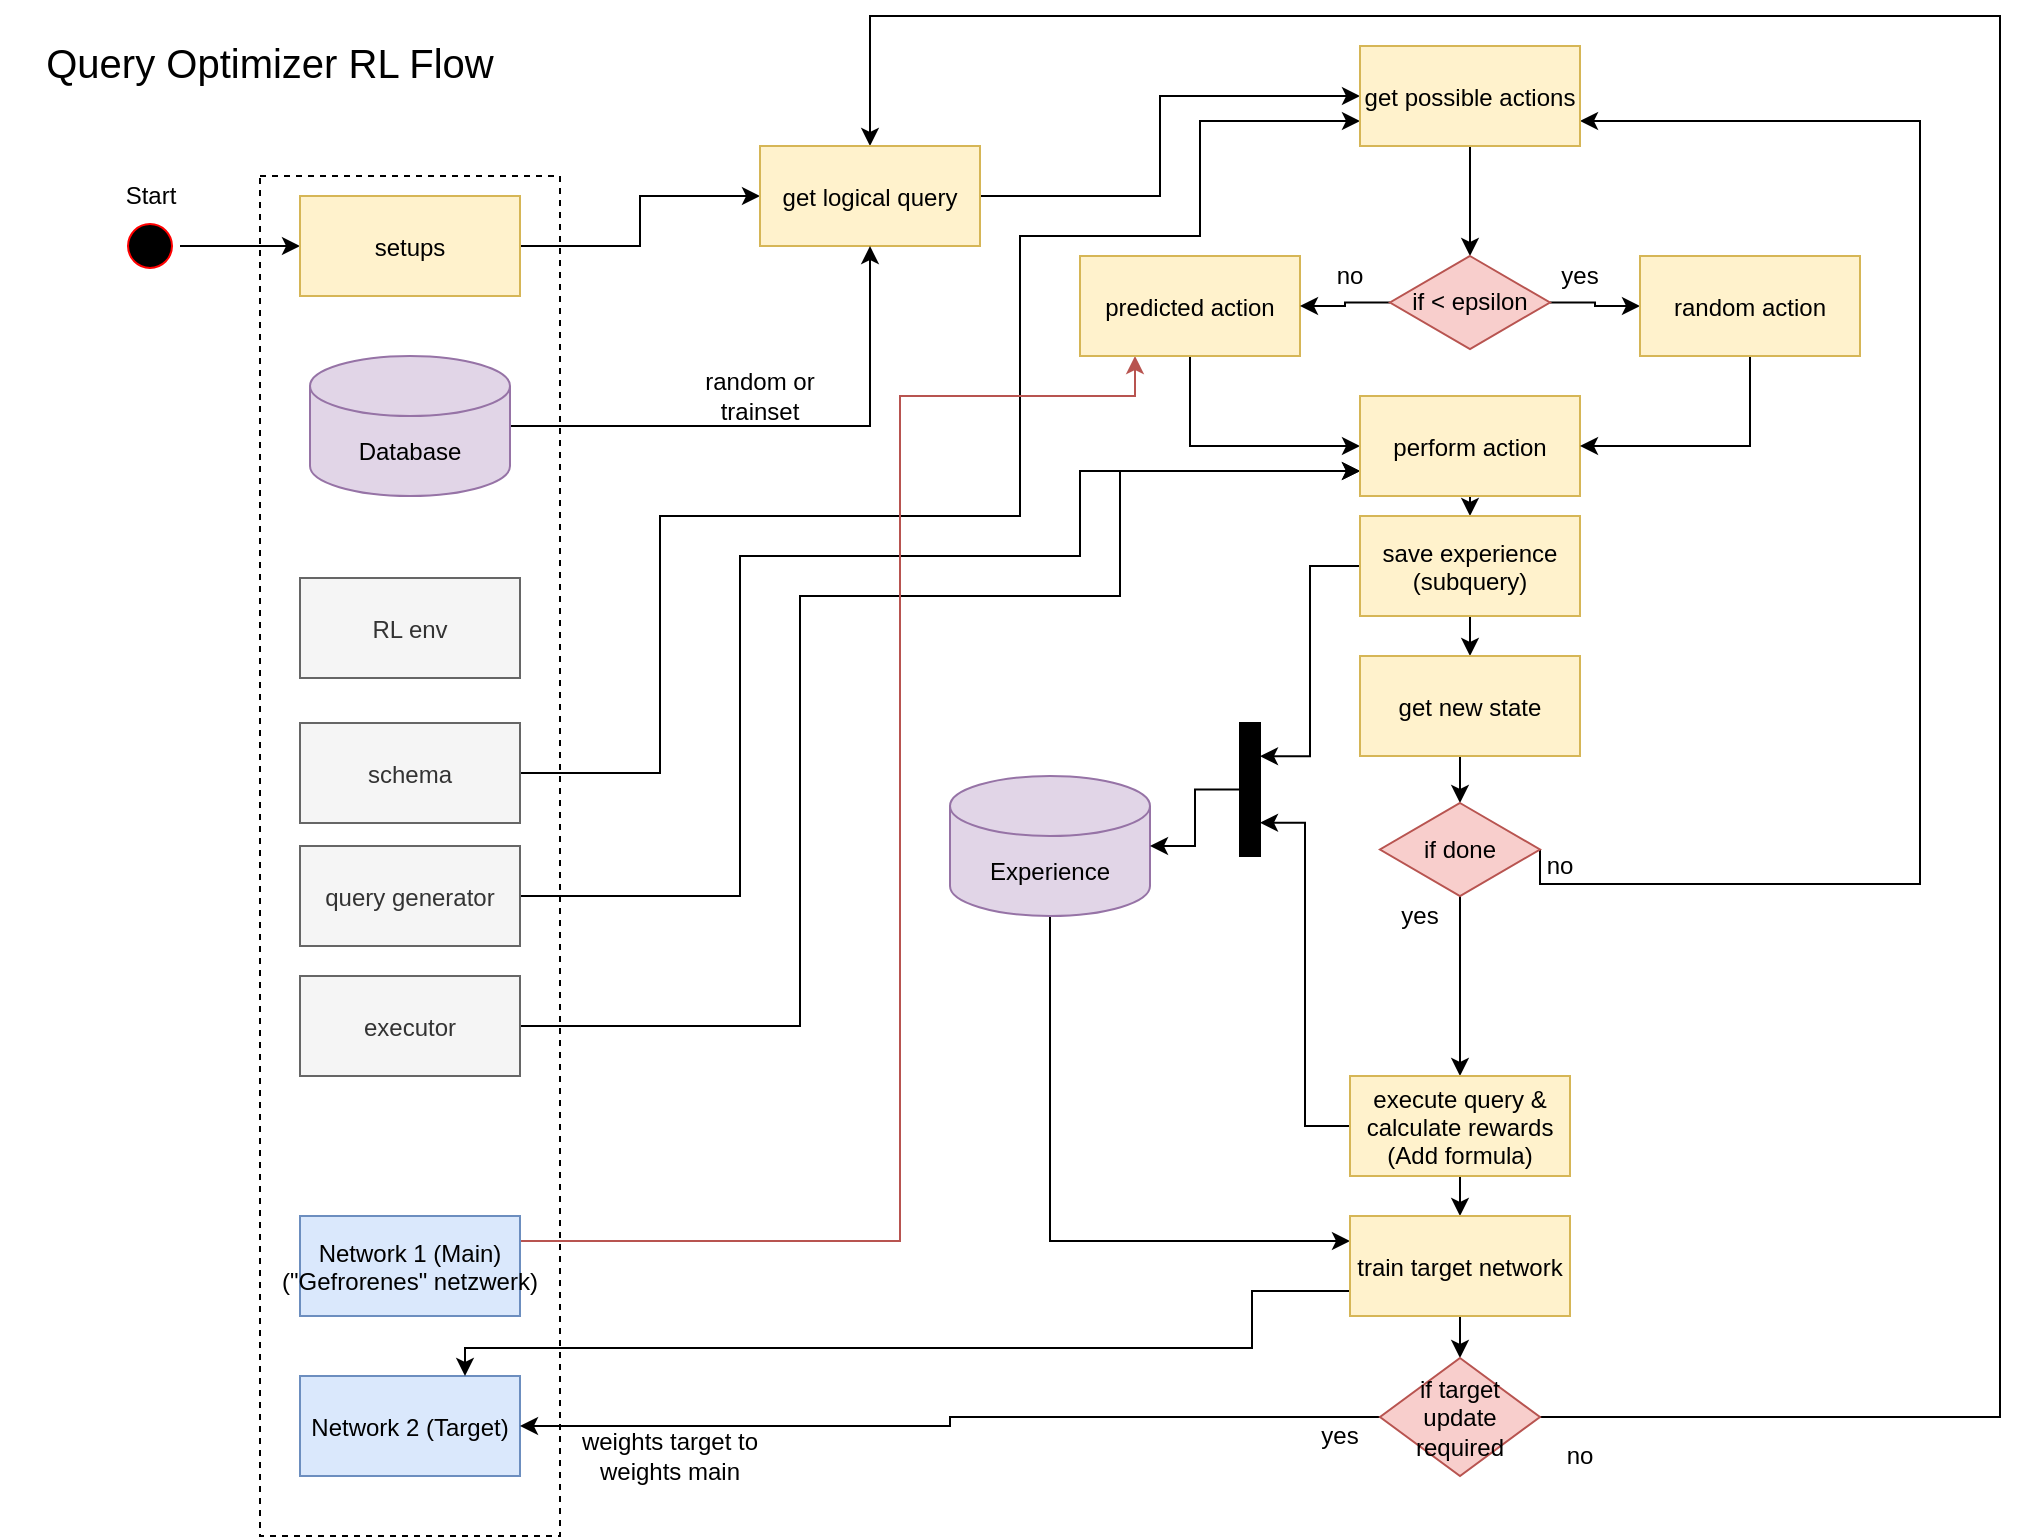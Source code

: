 <mxfile version="14.5.7" type="github">
  <diagram name="Page-1" id="e7e014a7-5840-1c2e-5031-d8a46d1fe8dd">
    <mxGraphModel dx="1422" dy="762" grid="0" gridSize="10" guides="1" tooltips="1" connect="1" arrows="1" fold="1" page="1" pageScale="1" pageWidth="1169" pageHeight="826" background="#ffffff" math="0" shadow="0">
      <root>
        <mxCell id="0" />
        <mxCell id="1" parent="0" />
        <mxCell id="-BK6sEllFb7gdvOe7oFn-75" value="" style="rounded=0;whiteSpace=wrap;html=1;dashed=1;fillColor=none;" vertex="1" parent="1">
          <mxGeometry x="140" y="90" width="150" height="680" as="geometry" />
        </mxCell>
        <mxCell id="-BK6sEllFb7gdvOe7oFn-44" style="edgeStyle=orthogonalEdgeStyle;rounded=0;orthogonalLoop=1;jettySize=auto;html=1;exitX=1;exitY=0.5;exitDx=0;exitDy=0;entryX=0;entryY=0.5;entryDx=0;entryDy=0;" edge="1" parent="1" source="13" target="15">
          <mxGeometry relative="1" as="geometry" />
        </mxCell>
        <mxCell id="13" value="" style="ellipse;shape=startState;fillColor=#000000;strokeColor=#ff0000;" parent="1" vertex="1">
          <mxGeometry x="70" y="110" width="30" height="30" as="geometry" />
        </mxCell>
        <mxCell id="-BK6sEllFb7gdvOe7oFn-96" style="edgeStyle=orthogonalEdgeStyle;rounded=0;orthogonalLoop=1;jettySize=auto;html=1;exitX=1;exitY=0.5;exitDx=0;exitDy=0;entryX=0;entryY=0.5;entryDx=0;entryDy=0;" edge="1" parent="1" source="15" target="-BK6sEllFb7gdvOe7oFn-94">
          <mxGeometry relative="1" as="geometry" />
        </mxCell>
        <mxCell id="15" value="setups" style="fillColor=#fff2cc;strokeColor=#d6b656;" parent="1" vertex="1">
          <mxGeometry x="160" y="100" width="110" height="50" as="geometry" />
        </mxCell>
        <mxCell id="-BK6sEllFb7gdvOe7oFn-41" value="Start" style="text;html=1;strokeColor=none;fillColor=none;align=center;verticalAlign=middle;whiteSpace=wrap;rounded=0;" vertex="1" parent="1">
          <mxGeometry x="42.5" y="90" width="85" height="20" as="geometry" />
        </mxCell>
        <mxCell id="-BK6sEllFb7gdvOe7oFn-42" value="RL env" style="fillColor=#f5f5f5;strokeColor=#666666;fontColor=#333333;" vertex="1" parent="1">
          <mxGeometry x="160" y="291" width="110" height="50" as="geometry" />
        </mxCell>
        <mxCell id="-BK6sEllFb7gdvOe7oFn-114" style="edgeStyle=orthogonalEdgeStyle;rounded=0;orthogonalLoop=1;jettySize=auto;html=1;exitX=1;exitY=0.5;exitDx=0;exitDy=0;entryX=0;entryY=0.75;entryDx=0;entryDy=0;" edge="1" parent="1" source="-BK6sEllFb7gdvOe7oFn-45" target="-BK6sEllFb7gdvOe7oFn-97">
          <mxGeometry relative="1" as="geometry">
            <Array as="points">
              <mxPoint x="340" y="389" />
              <mxPoint x="340" y="260" />
              <mxPoint x="520" y="260" />
              <mxPoint x="520" y="120" />
              <mxPoint x="610" y="120" />
              <mxPoint x="610" y="63" />
            </Array>
          </mxGeometry>
        </mxCell>
        <mxCell id="-BK6sEllFb7gdvOe7oFn-45" value="schema" style="fillColor=#f5f5f5;strokeColor=#666666;fontColor=#333333;" vertex="1" parent="1">
          <mxGeometry x="160" y="363.5" width="110" height="50" as="geometry" />
        </mxCell>
        <mxCell id="-BK6sEllFb7gdvOe7oFn-117" style="edgeStyle=orthogonalEdgeStyle;rounded=0;orthogonalLoop=1;jettySize=auto;html=1;exitX=1;exitY=0.5;exitDx=0;exitDy=0;entryX=0;entryY=0.75;entryDx=0;entryDy=0;" edge="1" parent="1" source="-BK6sEllFb7gdvOe7oFn-47" target="-BK6sEllFb7gdvOe7oFn-52">
          <mxGeometry relative="1" as="geometry">
            <Array as="points">
              <mxPoint x="380" y="450" />
              <mxPoint x="380" y="280" />
              <mxPoint x="550" y="280" />
              <mxPoint x="550" y="238" />
            </Array>
          </mxGeometry>
        </mxCell>
        <mxCell id="-BK6sEllFb7gdvOe7oFn-47" value="query generator" style="fillColor=#f5f5f5;strokeColor=#666666;fontColor=#333333;" vertex="1" parent="1">
          <mxGeometry x="160" y="425" width="110" height="50" as="geometry" />
        </mxCell>
        <mxCell id="-BK6sEllFb7gdvOe7oFn-116" style="edgeStyle=orthogonalEdgeStyle;rounded=0;orthogonalLoop=1;jettySize=auto;html=1;exitX=1;exitY=0.5;exitDx=0;exitDy=0;entryX=0;entryY=0.75;entryDx=0;entryDy=0;" edge="1" parent="1" source="-BK6sEllFb7gdvOe7oFn-48" target="-BK6sEllFb7gdvOe7oFn-52">
          <mxGeometry relative="1" as="geometry">
            <Array as="points">
              <mxPoint x="410" y="515" />
              <mxPoint x="410" y="300" />
              <mxPoint x="570" y="300" />
              <mxPoint x="570" y="238" />
            </Array>
          </mxGeometry>
        </mxCell>
        <mxCell id="-BK6sEllFb7gdvOe7oFn-48" value="executor" style="fillColor=#f5f5f5;strokeColor=#666666;fontColor=#333333;" vertex="1" parent="1">
          <mxGeometry x="160" y="490" width="110" height="50" as="geometry" />
        </mxCell>
        <mxCell id="-BK6sEllFb7gdvOe7oFn-120" style="edgeStyle=orthogonalEdgeStyle;rounded=0;orthogonalLoop=1;jettySize=auto;html=1;exitX=1;exitY=0.25;exitDx=0;exitDy=0;entryX=0.25;entryY=1;entryDx=0;entryDy=0;fillColor=#f8cecc;strokeColor=#b85450;" edge="1" parent="1" source="-BK6sEllFb7gdvOe7oFn-49" target="-BK6sEllFb7gdvOe7oFn-51">
          <mxGeometry relative="1" as="geometry">
            <Array as="points">
              <mxPoint x="460" y="623" />
              <mxPoint x="460" y="200" />
              <mxPoint x="578" y="200" />
            </Array>
          </mxGeometry>
        </mxCell>
        <mxCell id="-BK6sEllFb7gdvOe7oFn-49" value="Network 1 (Main)&#xa;(&quot;Gefrorenes&quot; netzwerk)" style="fillColor=#dae8fc;strokeColor=#6c8ebf;" vertex="1" parent="1">
          <mxGeometry x="160" y="610" width="110" height="50" as="geometry" />
        </mxCell>
        <mxCell id="-BK6sEllFb7gdvOe7oFn-50" value="Network 2 (Target)" style="fillColor=#dae8fc;strokeColor=#6c8ebf;" vertex="1" parent="1">
          <mxGeometry x="160" y="690" width="110" height="50" as="geometry" />
        </mxCell>
        <mxCell id="-BK6sEllFb7gdvOe7oFn-109" style="edgeStyle=orthogonalEdgeStyle;rounded=0;orthogonalLoop=1;jettySize=auto;html=1;exitX=0.5;exitY=1;exitDx=0;exitDy=0;entryX=0;entryY=0.5;entryDx=0;entryDy=0;" edge="1" parent="1" source="-BK6sEllFb7gdvOe7oFn-51" target="-BK6sEllFb7gdvOe7oFn-52">
          <mxGeometry relative="1" as="geometry" />
        </mxCell>
        <mxCell id="-BK6sEllFb7gdvOe7oFn-51" value="predicted action" style="fillColor=#fff2cc;strokeColor=#d6b656;" vertex="1" parent="1">
          <mxGeometry x="550" y="130" width="110" height="50" as="geometry" />
        </mxCell>
        <mxCell id="-BK6sEllFb7gdvOe7oFn-118" style="edgeStyle=orthogonalEdgeStyle;rounded=0;orthogonalLoop=1;jettySize=auto;html=1;exitX=0.5;exitY=1;exitDx=0;exitDy=0;entryX=0.5;entryY=0;entryDx=0;entryDy=0;" edge="1" parent="1" source="-BK6sEllFb7gdvOe7oFn-52" target="-BK6sEllFb7gdvOe7oFn-59">
          <mxGeometry relative="1" as="geometry" />
        </mxCell>
        <mxCell id="-BK6sEllFb7gdvOe7oFn-52" value="perform action" style="fillColor=#fff2cc;strokeColor=#d6b656;" vertex="1" parent="1">
          <mxGeometry x="690" y="200" width="110" height="50" as="geometry" />
        </mxCell>
        <mxCell id="-BK6sEllFb7gdvOe7oFn-87" style="edgeStyle=orthogonalEdgeStyle;rounded=0;orthogonalLoop=1;jettySize=auto;html=1;exitX=0.5;exitY=1;exitDx=0;exitDy=0;exitPerimeter=0;entryX=0;entryY=0.25;entryDx=0;entryDy=0;" edge="1" parent="1" source="-BK6sEllFb7gdvOe7oFn-58" target="-BK6sEllFb7gdvOe7oFn-77">
          <mxGeometry relative="1" as="geometry" />
        </mxCell>
        <mxCell id="-BK6sEllFb7gdvOe7oFn-58" value="Experience" style="shape=cylinder3;whiteSpace=wrap;html=1;boundedLbl=1;backgroundOutline=1;size=15;fillColor=#e1d5e7;strokeColor=#9673a6;" vertex="1" parent="1">
          <mxGeometry x="485" y="390" width="100" height="70" as="geometry" />
        </mxCell>
        <mxCell id="-BK6sEllFb7gdvOe7oFn-60" style="edgeStyle=orthogonalEdgeStyle;rounded=0;orthogonalLoop=1;jettySize=auto;html=1;exitX=0;exitY=0.5;exitDx=0;exitDy=0;entryX=1;entryY=0.25;entryDx=0;entryDy=0;" edge="1" parent="1" source="-BK6sEllFb7gdvOe7oFn-59" target="-BK6sEllFb7gdvOe7oFn-70">
          <mxGeometry relative="1" as="geometry" />
        </mxCell>
        <mxCell id="-BK6sEllFb7gdvOe7oFn-119" style="edgeStyle=orthogonalEdgeStyle;rounded=0;orthogonalLoop=1;jettySize=auto;html=1;exitX=0.5;exitY=1;exitDx=0;exitDy=0;entryX=0.5;entryY=0;entryDx=0;entryDy=0;" edge="1" parent="1" source="-BK6sEllFb7gdvOe7oFn-59" target="-BK6sEllFb7gdvOe7oFn-61">
          <mxGeometry relative="1" as="geometry" />
        </mxCell>
        <mxCell id="-BK6sEllFb7gdvOe7oFn-59" value="save experience&#xa;(subquery)" style="fillColor=#fff2cc;strokeColor=#d6b656;" vertex="1" parent="1">
          <mxGeometry x="690" y="260" width="110" height="50" as="geometry" />
        </mxCell>
        <mxCell id="-BK6sEllFb7gdvOe7oFn-92" style="edgeStyle=orthogonalEdgeStyle;rounded=0;orthogonalLoop=1;jettySize=auto;html=1;exitX=0.5;exitY=1;exitDx=0;exitDy=0;entryX=0.5;entryY=0;entryDx=0;entryDy=0;" edge="1" parent="1" source="-BK6sEllFb7gdvOe7oFn-61" target="-BK6sEllFb7gdvOe7oFn-62">
          <mxGeometry relative="1" as="geometry" />
        </mxCell>
        <mxCell id="-BK6sEllFb7gdvOe7oFn-61" value="get new state" style="fillColor=#fff2cc;strokeColor=#d6b656;" vertex="1" parent="1">
          <mxGeometry x="690" y="330" width="110" height="50" as="geometry" />
        </mxCell>
        <mxCell id="-BK6sEllFb7gdvOe7oFn-63" style="edgeStyle=orthogonalEdgeStyle;rounded=0;orthogonalLoop=1;jettySize=auto;html=1;exitX=1;exitY=0.5;exitDx=0;exitDy=0;entryX=1;entryY=0.75;entryDx=0;entryDy=0;" edge="1" parent="1" source="-BK6sEllFb7gdvOe7oFn-62" target="-BK6sEllFb7gdvOe7oFn-97">
          <mxGeometry relative="1" as="geometry">
            <mxPoint x="860" y="150" as="targetPoint" />
            <Array as="points">
              <mxPoint x="780" y="444" />
              <mxPoint x="970" y="444" />
              <mxPoint x="970" y="63" />
            </Array>
          </mxGeometry>
        </mxCell>
        <mxCell id="-BK6sEllFb7gdvOe7oFn-68" style="edgeStyle=orthogonalEdgeStyle;rounded=0;orthogonalLoop=1;jettySize=auto;html=1;exitX=0.5;exitY=1;exitDx=0;exitDy=0;entryX=0.5;entryY=0;entryDx=0;entryDy=0;" edge="1" parent="1" source="-BK6sEllFb7gdvOe7oFn-62" target="-BK6sEllFb7gdvOe7oFn-67">
          <mxGeometry relative="1" as="geometry" />
        </mxCell>
        <mxCell id="-BK6sEllFb7gdvOe7oFn-62" value="if done" style="rhombus;whiteSpace=wrap;html=1;fillColor=#f8cecc;strokeColor=#b85450;" vertex="1" parent="1">
          <mxGeometry x="700" y="403.5" width="80" height="46.5" as="geometry" />
        </mxCell>
        <mxCell id="-BK6sEllFb7gdvOe7oFn-64" value="no" style="text;html=1;strokeColor=none;fillColor=none;align=center;verticalAlign=middle;whiteSpace=wrap;rounded=0;" vertex="1" parent="1">
          <mxGeometry x="770" y="425" width="40" height="20" as="geometry" />
        </mxCell>
        <mxCell id="-BK6sEllFb7gdvOe7oFn-66" value="yes" style="text;html=1;strokeColor=none;fillColor=none;align=center;verticalAlign=middle;whiteSpace=wrap;rounded=0;" vertex="1" parent="1">
          <mxGeometry x="700" y="450" width="40" height="20" as="geometry" />
        </mxCell>
        <mxCell id="-BK6sEllFb7gdvOe7oFn-69" style="edgeStyle=orthogonalEdgeStyle;rounded=0;orthogonalLoop=1;jettySize=auto;html=1;exitX=0;exitY=0.5;exitDx=0;exitDy=0;entryX=1;entryY=0.75;entryDx=0;entryDy=0;" edge="1" parent="1" source="-BK6sEllFb7gdvOe7oFn-67" target="-BK6sEllFb7gdvOe7oFn-70">
          <mxGeometry relative="1" as="geometry">
            <mxPoint x="970" y="480" as="targetPoint" />
          </mxGeometry>
        </mxCell>
        <mxCell id="-BK6sEllFb7gdvOe7oFn-88" style="edgeStyle=orthogonalEdgeStyle;rounded=0;orthogonalLoop=1;jettySize=auto;html=1;exitX=0.5;exitY=1;exitDx=0;exitDy=0;entryX=0.5;entryY=0;entryDx=0;entryDy=0;" edge="1" parent="1" source="-BK6sEllFb7gdvOe7oFn-67" target="-BK6sEllFb7gdvOe7oFn-77">
          <mxGeometry relative="1" as="geometry" />
        </mxCell>
        <mxCell id="-BK6sEllFb7gdvOe7oFn-67" value="execute query &amp;&#xa;calculate rewards&#xa;(Add formula)" style="fillColor=#fff2cc;strokeColor=#d6b656;" vertex="1" parent="1">
          <mxGeometry x="685" y="540" width="110" height="50" as="geometry" />
        </mxCell>
        <mxCell id="-BK6sEllFb7gdvOe7oFn-72" style="edgeStyle=orthogonalEdgeStyle;rounded=0;orthogonalLoop=1;jettySize=auto;html=1;exitX=0;exitY=0.5;exitDx=0;exitDy=0;entryX=1;entryY=0.5;entryDx=0;entryDy=0;entryPerimeter=0;" edge="1" parent="1" source="-BK6sEllFb7gdvOe7oFn-70" target="-BK6sEllFb7gdvOe7oFn-58">
          <mxGeometry relative="1" as="geometry" />
        </mxCell>
        <mxCell id="-BK6sEllFb7gdvOe7oFn-70" value="" style="rounded=0;whiteSpace=wrap;html=1;fillColor=#000000;" vertex="1" parent="1">
          <mxGeometry x="630" y="363.5" width="10" height="66.5" as="geometry" />
        </mxCell>
        <mxCell id="-BK6sEllFb7gdvOe7oFn-78" style="edgeStyle=orthogonalEdgeStyle;rounded=0;orthogonalLoop=1;jettySize=auto;html=1;exitX=0;exitY=0.75;exitDx=0;exitDy=0;entryX=0.75;entryY=0;entryDx=0;entryDy=0;" edge="1" parent="1" source="-BK6sEllFb7gdvOe7oFn-77" target="-BK6sEllFb7gdvOe7oFn-50">
          <mxGeometry relative="1" as="geometry">
            <Array as="points">
              <mxPoint x="636" y="648" />
              <mxPoint x="636" y="676" />
              <mxPoint x="243" y="676" />
            </Array>
          </mxGeometry>
        </mxCell>
        <mxCell id="-BK6sEllFb7gdvOe7oFn-86" style="edgeStyle=orthogonalEdgeStyle;rounded=0;orthogonalLoop=1;jettySize=auto;html=1;exitX=0.5;exitY=1;exitDx=0;exitDy=0;" edge="1" parent="1" source="-BK6sEllFb7gdvOe7oFn-77" target="-BK6sEllFb7gdvOe7oFn-79">
          <mxGeometry relative="1" as="geometry" />
        </mxCell>
        <mxCell id="-BK6sEllFb7gdvOe7oFn-77" value="train target network" style="fillColor=#fff2cc;strokeColor=#d6b656;" vertex="1" parent="1">
          <mxGeometry x="685" y="610" width="110" height="50" as="geometry" />
        </mxCell>
        <mxCell id="-BK6sEllFb7gdvOe7oFn-80" style="edgeStyle=orthogonalEdgeStyle;rounded=0;orthogonalLoop=1;jettySize=auto;html=1;entryX=1;entryY=0.5;entryDx=0;entryDy=0;exitX=0;exitY=0.5;exitDx=0;exitDy=0;" edge="1" parent="1" source="-BK6sEllFb7gdvOe7oFn-79" target="-BK6sEllFb7gdvOe7oFn-50">
          <mxGeometry relative="1" as="geometry">
            <mxPoint x="650" y="740" as="sourcePoint" />
          </mxGeometry>
        </mxCell>
        <mxCell id="-BK6sEllFb7gdvOe7oFn-90" style="edgeStyle=orthogonalEdgeStyle;rounded=0;orthogonalLoop=1;jettySize=auto;html=1;exitX=1;exitY=0.5;exitDx=0;exitDy=0;entryX=0.5;entryY=0;entryDx=0;entryDy=0;" edge="1" parent="1" source="-BK6sEllFb7gdvOe7oFn-79" target="-BK6sEllFb7gdvOe7oFn-94">
          <mxGeometry relative="1" as="geometry">
            <Array as="points">
              <mxPoint x="1010" y="711" />
              <mxPoint x="1010" y="10" />
              <mxPoint x="445" y="10" />
            </Array>
          </mxGeometry>
        </mxCell>
        <mxCell id="-BK6sEllFb7gdvOe7oFn-79" value="if target update required" style="rhombus;whiteSpace=wrap;html=1;fillColor=#f8cecc;strokeColor=#b85450;" vertex="1" parent="1">
          <mxGeometry x="700" y="681" width="80" height="59" as="geometry" />
        </mxCell>
        <mxCell id="-BK6sEllFb7gdvOe7oFn-81" value="yes" style="text;html=1;strokeColor=none;fillColor=none;align=center;verticalAlign=middle;whiteSpace=wrap;rounded=0;dashed=1;" vertex="1" parent="1">
          <mxGeometry x="660" y="710" width="40" height="20" as="geometry" />
        </mxCell>
        <mxCell id="-BK6sEllFb7gdvOe7oFn-84" value="weights target to weights main" style="text;html=1;strokeColor=none;fillColor=none;align=center;verticalAlign=middle;whiteSpace=wrap;rounded=0;dashed=1;" vertex="1" parent="1">
          <mxGeometry x="290" y="720" width="110" height="20" as="geometry" />
        </mxCell>
        <mxCell id="-BK6sEllFb7gdvOe7oFn-89" value="no" style="text;html=1;strokeColor=none;fillColor=none;align=center;verticalAlign=middle;whiteSpace=wrap;rounded=0;dashed=1;" vertex="1" parent="1">
          <mxGeometry x="780" y="720" width="40" height="20" as="geometry" />
        </mxCell>
        <mxCell id="-BK6sEllFb7gdvOe7oFn-98" style="edgeStyle=orthogonalEdgeStyle;rounded=0;orthogonalLoop=1;jettySize=auto;html=1;exitX=1;exitY=0.5;exitDx=0;exitDy=0;entryX=0;entryY=0.5;entryDx=0;entryDy=0;" edge="1" parent="1" source="-BK6sEllFb7gdvOe7oFn-94" target="-BK6sEllFb7gdvOe7oFn-97">
          <mxGeometry relative="1" as="geometry">
            <Array as="points">
              <mxPoint x="590" y="100" />
              <mxPoint x="590" y="50" />
            </Array>
          </mxGeometry>
        </mxCell>
        <mxCell id="-BK6sEllFb7gdvOe7oFn-94" value="get logical query" style="fillColor=#fff2cc;strokeColor=#d6b656;" vertex="1" parent="1">
          <mxGeometry x="390" y="75" width="110" height="50" as="geometry" />
        </mxCell>
        <mxCell id="-BK6sEllFb7gdvOe7oFn-103" style="edgeStyle=orthogonalEdgeStyle;rounded=0;orthogonalLoop=1;jettySize=auto;html=1;exitX=0.5;exitY=1;exitDx=0;exitDy=0;entryX=0.5;entryY=0;entryDx=0;entryDy=0;" edge="1" parent="1" source="-BK6sEllFb7gdvOe7oFn-97" target="-BK6sEllFb7gdvOe7oFn-99">
          <mxGeometry relative="1" as="geometry" />
        </mxCell>
        <mxCell id="-BK6sEllFb7gdvOe7oFn-97" value="get possible actions" style="fillColor=#fff2cc;strokeColor=#d6b656;" vertex="1" parent="1">
          <mxGeometry x="690" y="25" width="110" height="50" as="geometry" />
        </mxCell>
        <mxCell id="-BK6sEllFb7gdvOe7oFn-105" style="edgeStyle=orthogonalEdgeStyle;rounded=0;orthogonalLoop=1;jettySize=auto;html=1;exitX=1;exitY=0.5;exitDx=0;exitDy=0;entryX=0;entryY=0.5;entryDx=0;entryDy=0;" edge="1" parent="1" source="-BK6sEllFb7gdvOe7oFn-99" target="-BK6sEllFb7gdvOe7oFn-100">
          <mxGeometry relative="1" as="geometry" />
        </mxCell>
        <mxCell id="-BK6sEllFb7gdvOe7oFn-108" style="edgeStyle=orthogonalEdgeStyle;rounded=0;orthogonalLoop=1;jettySize=auto;html=1;exitX=0;exitY=0.5;exitDx=0;exitDy=0;entryX=1;entryY=0.5;entryDx=0;entryDy=0;" edge="1" parent="1" source="-BK6sEllFb7gdvOe7oFn-99" target="-BK6sEllFb7gdvOe7oFn-51">
          <mxGeometry relative="1" as="geometry" />
        </mxCell>
        <mxCell id="-BK6sEllFb7gdvOe7oFn-99" value="if &amp;lt; epsilon" style="rhombus;whiteSpace=wrap;html=1;fillColor=#f8cecc;strokeColor=#b85450;" vertex="1" parent="1">
          <mxGeometry x="705" y="130" width="80" height="46.5" as="geometry" />
        </mxCell>
        <mxCell id="-BK6sEllFb7gdvOe7oFn-110" style="edgeStyle=orthogonalEdgeStyle;rounded=0;orthogonalLoop=1;jettySize=auto;html=1;exitX=0.5;exitY=1;exitDx=0;exitDy=0;entryX=1;entryY=0.5;entryDx=0;entryDy=0;" edge="1" parent="1" source="-BK6sEllFb7gdvOe7oFn-100" target="-BK6sEllFb7gdvOe7oFn-52">
          <mxGeometry relative="1" as="geometry" />
        </mxCell>
        <mxCell id="-BK6sEllFb7gdvOe7oFn-100" value="random action" style="fillColor=#fff2cc;strokeColor=#d6b656;" vertex="1" parent="1">
          <mxGeometry x="830" y="130" width="110" height="50" as="geometry" />
        </mxCell>
        <mxCell id="-BK6sEllFb7gdvOe7oFn-101" value="yes" style="text;html=1;strokeColor=none;fillColor=none;align=center;verticalAlign=middle;whiteSpace=wrap;rounded=0;" vertex="1" parent="1">
          <mxGeometry x="780" y="130" width="40" height="20" as="geometry" />
        </mxCell>
        <mxCell id="-BK6sEllFb7gdvOe7oFn-102" value="no" style="text;html=1;strokeColor=none;fillColor=none;align=center;verticalAlign=middle;whiteSpace=wrap;rounded=0;" vertex="1" parent="1">
          <mxGeometry x="665" y="130" width="40" height="20" as="geometry" />
        </mxCell>
        <mxCell id="-BK6sEllFb7gdvOe7oFn-115" style="edgeStyle=orthogonalEdgeStyle;rounded=0;orthogonalLoop=1;jettySize=auto;html=1;exitX=1;exitY=0.5;exitDx=0;exitDy=0;exitPerimeter=0;entryX=0.5;entryY=1;entryDx=0;entryDy=0;" edge="1" parent="1" source="-BK6sEllFb7gdvOe7oFn-111" target="-BK6sEllFb7gdvOe7oFn-94">
          <mxGeometry relative="1" as="geometry" />
        </mxCell>
        <mxCell id="-BK6sEllFb7gdvOe7oFn-111" value="Database" style="shape=cylinder3;whiteSpace=wrap;html=1;boundedLbl=1;backgroundOutline=1;size=15;fillColor=#e1d5e7;strokeColor=#9673a6;" vertex="1" parent="1">
          <mxGeometry x="165" y="180" width="100" height="70" as="geometry" />
        </mxCell>
        <mxCell id="-BK6sEllFb7gdvOe7oFn-113" value="random or trainset" style="text;html=1;strokeColor=none;fillColor=none;align=center;verticalAlign=middle;whiteSpace=wrap;rounded=0;dashed=1;" vertex="1" parent="1">
          <mxGeometry x="360" y="190" width="60" height="20" as="geometry" />
        </mxCell>
        <mxCell id="-BK6sEllFb7gdvOe7oFn-123" value="Query Optimizer RL Flow" style="text;html=1;strokeColor=none;fillColor=none;align=center;verticalAlign=middle;whiteSpace=wrap;rounded=0;dashed=1;fontSize=20;" vertex="1" parent="1">
          <mxGeometry x="10" y="5" width="270" height="55" as="geometry" />
        </mxCell>
      </root>
    </mxGraphModel>
  </diagram>
</mxfile>
